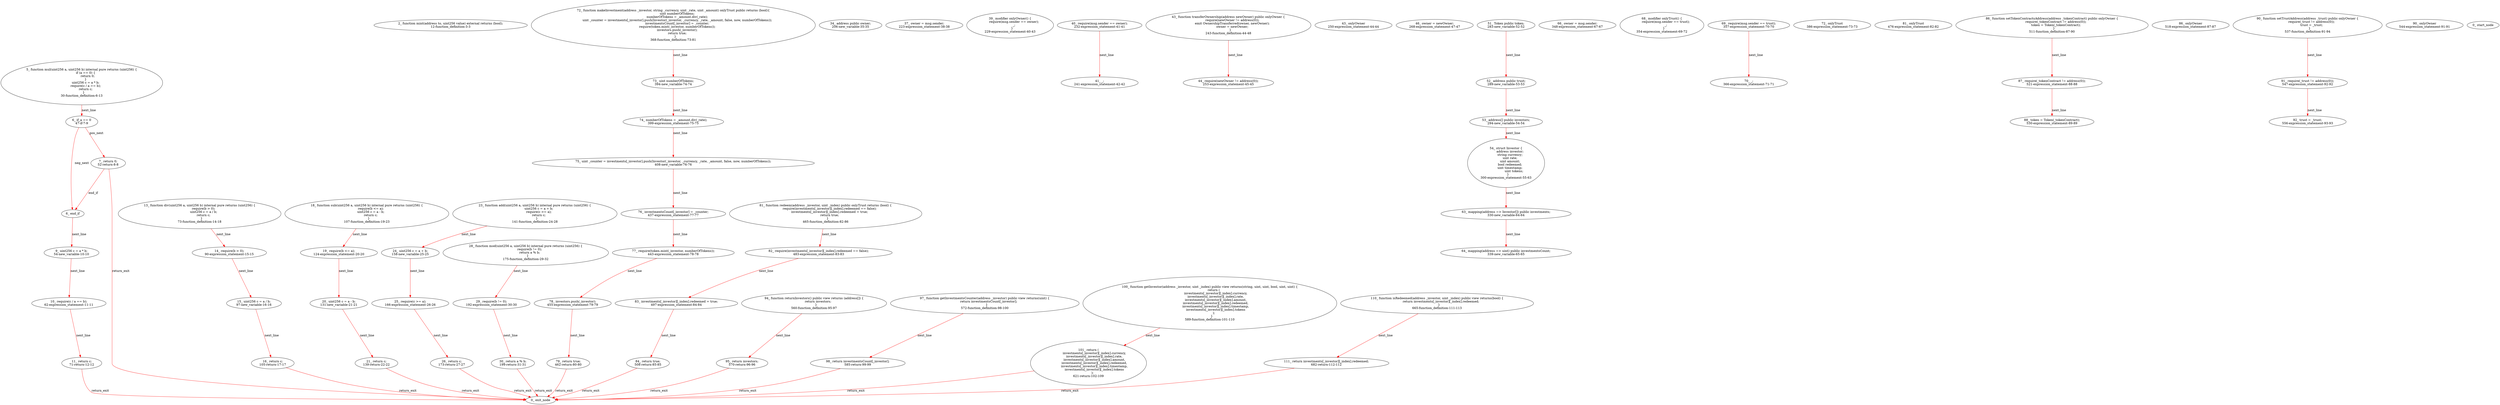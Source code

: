 digraph  {
12 [label="2_ function mint(address to, uint256 value) external returns (bool);\n12-function_definition-3-3", method="mint(address to,uint256 value)", type_label=function_definition];
30 [label="5_ function mul(uint256 a, uint256 b) internal pure returns (uint256) {\n        if (a == 0) {\n            return 0;\n        }\n        uint256 c = a * b;\n        require(c / a == b);\n        return c;\n    }\n30-function_definition-6-13", method="mul(uint256 a,uint256 b)", type_label=function_definition];
47 [label="6_ if_a == 0\n47-if-7-9", method="mul(uint256 a,uint256 b)", type_label=if];
732 [label="6_ end_if", method="mul(uint256 a,uint256 b)", type_label=end_if];
52 [label="7_ return 0;\n52-return-8-8", method="mul(uint256 a,uint256 b)", type_label=return];
54 [label="9_ uint256 c = a * b;\n54-new_variable-10-10", method="mul(uint256 a,uint256 b)", type_label=new_variable];
62 [label="10_ require(c / a == b);\n62-expression_statement-11-11", method="mul(uint256 a,uint256 b)", type_label=expression_statement];
71 [label="11_ return c;\n71-return-12-12", method="mul(uint256 a,uint256 b)", type_label=return];
73 [label="13_ function div(uint256 a, uint256 b) internal pure returns (uint256) {\n        require(b > 0);\n        uint256 c = a / b;\n        return c;\n    }\n73-function_definition-14-18", method="div(uint256 a,uint256 b)", type_label=function_definition];
90 [label="14_ require(b > 0);\n90-expression_statement-15-15", method="div(uint256 a,uint256 b)", type_label=expression_statement];
97 [label="15_ uint256 c = a / b;\n97-new_variable-16-16", method="div(uint256 a,uint256 b)", type_label=new_variable];
105 [label="16_ return c;\n105-return-17-17", method="div(uint256 a,uint256 b)", type_label=return];
107 [label="18_ function sub(uint256 a, uint256 b) internal pure returns (uint256) {\n        require(b <= a);\n        uint256 c = a - b;\n        return c;\n    }\n107-function_definition-19-23", method="sub(uint256 a,uint256 b)", type_label=function_definition];
124 [label="19_ require(b <= a);\n124-expression_statement-20-20", method="sub(uint256 a,uint256 b)", type_label=expression_statement];
131 [label="20_ uint256 c = a - b;\n131-new_variable-21-21", method="sub(uint256 a,uint256 b)", type_label=new_variable];
139 [label="21_ return c;\n139-return-22-22", method="sub(uint256 a,uint256 b)", type_label=return];
141 [label="23_ function add(uint256 a, uint256 b) internal pure returns (uint256) {\n        uint256 c = a + b;\n        require(c >= a);\n        return c;\n    }\n141-function_definition-24-28", method="add(uint256 a,uint256 b)", type_label=function_definition];
158 [label="24_ uint256 c = a + b;\n158-new_variable-25-25", method="add(uint256 a,uint256 b)", type_label=new_variable];
166 [label="25_ require(c >= a);\n166-expression_statement-26-26", method="add(uint256 a,uint256 b)", type_label=expression_statement];
173 [label="26_ return c;\n173-return-27-27", method="add(uint256 a,uint256 b)", type_label=return];
175 [label="28_ function mod(uint256 a, uint256 b) internal pure returns (uint256) {\n        require(b != 0);\n        return a % b;\n    }\n175-function_definition-29-32", method="mod(uint256 a,uint256 b)", type_label=function_definition];
192 [label="29_ require(b != 0);\n192-expression_statement-30-30", method="mod(uint256 a,uint256 b)", type_label=expression_statement];
199 [label="30_ return a % b;\n199-return-31-31", method="mod(uint256 a,uint256 b)", type_label=return];
206 [label="34_ address public owner;\n206-new_variable-35-35", method="", type_label=new_variable];
223 [label="37_ owner = msg.sender;\n223-expression_statement-38-38", method="", type_label=expression_statement];
229 [label="39_ modifier onlyOwner() {\n        require(msg.sender == owner);\n        _;\n    }\n229-expression_statement-40-43", method="", type_label=expression_statement];
232 [label="40_ require(msg.sender == owner);\n232-expression_statement-41-41", method="", type_label=expression_statement];
241 [label="41_ _;\n241-expression_statement-42-42", method="", type_label=expression_statement];
243 [label="43_ function transferOwnership(address newOwner) public onlyOwner {\n        require(newOwner != address(0));\n        emit OwnershipTransferred(owner, newOwner);\n        owner = newOwner;\n    }\n243-function_definition-44-48", method="transferOwnership(address newOwner)", type_label=function_definition];
250 [label="43_ onlyOwner\n250-expression_statement-44-44", method="transferOwnership(address newOwner)", type_label=expression_statement];
253 [label="44_ require(newOwner != address(0));\n253-expression_statement-45-45", method="transferOwnership(address newOwner)", type_label=expression_statement];
268 [label="46_ owner = newOwner;\n268-expression_statement-47-47", method="transferOwnership(address newOwner)", type_label=expression_statement];
283 [label="51_ Token public token;\n283-new_variable-52-52", method="", type_label=new_variable];
289 [label="52_ address public trust;\n289-new_variable-53-53", method="", type_label=new_variable];
294 [label="53_ address[] public investors;\n294-new_variable-54-54", method="", type_label=new_variable];
300 [label="54_ struct Investor {\n        address investor;\n        string currency;\n        uint rate;\n        uint amount;\n        bool redeemed;\n        uint timestamp;\n		uint tokens;\n    }\n300-expression_statement-55-63", method="Investor()", type_label=expression_statement];
330 [label="63_ mapping(address => Investor[]) public investments;\n330-new_variable-64-64", method="", type_label=new_variable];
339 [label="64_ mapping(address => uint) public investmentsCount;\n339-new_variable-65-65", method="", type_label=new_variable];
348 [label="66_ owner = msg.sender;\n348-expression_statement-67-67", method="", type_label=expression_statement];
354 [label="68_ modifier onlyTrust() {\n        require(msg.sender == trust);\n        _;\n    }\n354-expression_statement-69-72", method="", type_label=expression_statement];
357 [label="69_ require(msg.sender == trust);\n357-expression_statement-70-70", method="", type_label=expression_statement];
366 [label="70_ _;\n366-expression_statement-71-71", method="", type_label=expression_statement];
368 [label="72_ function makeInvestment(address _investor, string _currency, uint _rate, uint _amount) onlyTrust public returns (bool){\n        uint numberOfTokens;\n        numberOfTokens = _amount.div(_rate);\n        uint _counter = investments[_investor].push(Investor(_investor, _currency, _rate, _amount, false, now, numberOfTokens));\n        investmentsCount[_investor] = _counter;\n        require(token.mint(_investor, numberOfTokens));\n        investors.push(_investor);\n        return true;\n    }\n368-function_definition-73-81", method="makeInvestment(address _investor,string _currency,uint _rate,uint _amount)", type_label=function_definition];
386 [label="72_ onlyTrust\n386-expression_statement-73-73", method="makeInvestment(address _investor,string _currency,uint _rate,uint _amount)", type_label=expression_statement];
394 [label="73_ uint numberOfTokens;\n394-new_variable-74-74", method="makeInvestment(address _investor,string _currency,uint _rate,uint _amount)", type_label=new_variable];
399 [label="74_ numberOfTokens = _amount.div(_rate);\n399-expression_statement-75-75", method="makeInvestment(address _investor,string _currency,uint _rate,uint _amount)", type_label=expression_statement];
408 [label="75_ uint _counter = investments[_investor].push(Investor(_investor, _currency, _rate, _amount, false, now, numberOfTokens));\n408-new_variable-76-76", method="makeInvestment(address _investor,string _currency,uint _rate,uint _amount)", type_label=new_variable];
437 [label="76_ investmentsCount[_investor] = _counter;\n437-expression_statement-77-77", method="makeInvestment(address _investor,string _currency,uint _rate,uint _amount)", type_label=expression_statement];
443 [label="77_ require(token.mint(_investor, numberOfTokens));\n443-expression_statement-78-78", method="makeInvestment(address _investor,string _currency,uint _rate,uint _amount)", type_label=expression_statement];
455 [label="78_ investors.push(_investor);\n455-expression_statement-79-79", method="makeInvestment(address _investor,string _currency,uint _rate,uint _amount)", type_label=expression_statement];
462 [label="79_ return true;\n462-return-80-80", method="makeInvestment(address _investor,string _currency,uint _rate,uint _amount)", type_label=return];
465 [label="81_ function redeem(address _investor, uint _index) public onlyTrust returns (bool) {\n        require(investments[_investor][_index].redeemed == false);\n        investments[_investor][_index].redeemed = true;\n        return true;\n    }\n465-function_definition-82-86", method="redeem(address _investor,uint _index)", type_label=function_definition];
476 [label="81_ onlyTrust\n476-expression_statement-82-82", method="redeem(address _investor,uint _index)", type_label=expression_statement];
483 [label="82_ require(investments[_investor][_index].redeemed == false);\n483-expression_statement-83-83", method="redeem(address _investor,uint _index)", type_label=expression_statement];
497 [label="83_ investments[_investor][_index].redeemed = true;\n497-expression_statement-84-84", method="redeem(address _investor,uint _index)", type_label=expression_statement];
508 [label="84_ return true;\n508-return-85-85", method="redeem(address _investor,uint _index)", type_label=return];
511 [label="86_ function setTokenContractsAddress(address _tokenContract) public onlyOwner {\n        require(_tokenContract != address(0));\n        token = Token(_tokenContract);\n    }\n511-function_definition-87-90", method="setTokenContractsAddress(address _tokenContract)", type_label=function_definition];
518 [label="86_ onlyOwner\n518-expression_statement-87-87", method="setTokenContractsAddress(address _tokenContract)", type_label=expression_statement];
521 [label="87_ require(_tokenContract != address(0));\n521-expression_statement-88-88", method="setTokenContractsAddress(address _tokenContract)", type_label=expression_statement];
530 [label="88_ token = Token(_tokenContract);\n530-expression_statement-89-89", method="setTokenContractsAddress(address _tokenContract)", type_label=expression_statement];
537 [label="90_ function setTrustAddress(address _trust) public onlyOwner {\n        require(_trust != address(0));\n        trust = _trust;\n    }\n537-function_definition-91-94", method="setTrustAddress(address _trust)", type_label=function_definition];
544 [label="90_ onlyOwner\n544-expression_statement-91-91", method="setTrustAddress(address _trust)", type_label=expression_statement];
547 [label="91_ require(_trust != address(0));\n547-expression_statement-92-92", method="setTrustAddress(address _trust)", type_label=expression_statement];
556 [label="92_ trust = _trust;\n556-expression_statement-93-93", method="setTrustAddress(address _trust)", type_label=expression_statement];
560 [label="94_ function returnInvestors() public view returns (address[]) {\n        return investors;\n    }\n560-function_definition-95-97", method="returnInvestors()", type_label=function_definition];
570 [label="95_ return investors;\n570-return-96-96", method="returnInvestors()", type_label=return];
572 [label="97_ function getInvestmentsCounter(address _investor) public view returns(uint) {\n        return investmentsCount[_investor];\n    }\n572-function_definition-98-100", method="getInvestmentsCounter(address _investor)", type_label=function_definition];
585 [label="98_ return investmentsCount[_investor];\n585-return-99-99", method="getInvestmentsCounter(address _investor)", type_label=return];
589 [label="100_ function getInvestor(address _investor, uint _index) public view returns(string, uint, uint, bool, uint, uint) {\n        return (\n            investments[_investor][_index].currency,\n            investments[_investor][_index].rate,\n            investments[_investor][_index].amount,\n            investments[_investor][_index].redeemed,\n            investments[_investor][_index].timestamp,\n            investments[_investor][_index].tokens\n        );\n    }\n589-function_definition-101-110", method="getInvestor(address _investor,uint _index)", type_label=function_definition];
621 [label="101_ return (\n            investments[_investor][_index].currency,\n            investments[_investor][_index].rate,\n            investments[_investor][_index].amount,\n            investments[_investor][_index].redeemed,\n            investments[_investor][_index].timestamp,\n            investments[_investor][_index].tokens\n        );\n621-return-102-109", method="getInvestor(address _investor,uint _index)", type_label=return];
665 [label="110_ function isRedeemed(address _investor, uint _index) public view returns(bool) {\n        return investments[_investor][_index].redeemed;\n    }\n665-function_definition-111-113", method="isRedeemed(address _investor,uint _index)", type_label=function_definition];
682 [label="111_ return investments[_investor][_index].redeemed;\n682-return-112-112", method="isRedeemed(address _investor,uint _index)", type_label=return];
1 [label="0_ start_node", method="", type_label=start];
2 [label="0_ exit_node", method="", type_label=exit];
30 -> 47  [color=red, controlflow_type=next_line, edge_type=CFG_edge, key=0, label=next_line];
47 -> 52  [color=red, controlflow_type=pos_next, edge_type=CFG_edge, key=0, label=pos_next];
47 -> 732  [color=red, controlflow_type=neg_next, edge_type=CFG_edge, key=0, label=neg_next];
732 -> 54  [color=red, controlflow_type=next_line, edge_type=CFG_edge, key=0, label=next_line];
52 -> 732  [color=red, controlflow_type=end_if, edge_type=CFG_edge, key=0, label=end_if];
52 -> 2  [color=red, controlflow_type=return_exit, edge_type=CFG_edge, key=0, label=return_exit];
54 -> 62  [color=red, controlflow_type=next_line, edge_type=CFG_edge, key=0, label=next_line];
62 -> 71  [color=red, controlflow_type=next_line, edge_type=CFG_edge, key=0, label=next_line];
71 -> 2  [color=red, controlflow_type=return_exit, edge_type=CFG_edge, key=0, label=return_exit];
73 -> 90  [color=red, controlflow_type=next_line, edge_type=CFG_edge, key=0, label=next_line];
90 -> 97  [color=red, controlflow_type=next_line, edge_type=CFG_edge, key=0, label=next_line];
97 -> 105  [color=red, controlflow_type=next_line, edge_type=CFG_edge, key=0, label=next_line];
105 -> 2  [color=red, controlflow_type=return_exit, edge_type=CFG_edge, key=0, label=return_exit];
107 -> 124  [color=red, controlflow_type=next_line, edge_type=CFG_edge, key=0, label=next_line];
124 -> 131  [color=red, controlflow_type=next_line, edge_type=CFG_edge, key=0, label=next_line];
131 -> 139  [color=red, controlflow_type=next_line, edge_type=CFG_edge, key=0, label=next_line];
139 -> 2  [color=red, controlflow_type=return_exit, edge_type=CFG_edge, key=0, label=return_exit];
141 -> 158  [color=red, controlflow_type=next_line, edge_type=CFG_edge, key=0, label=next_line];
158 -> 166  [color=red, controlflow_type=next_line, edge_type=CFG_edge, key=0, label=next_line];
166 -> 173  [color=red, controlflow_type=next_line, edge_type=CFG_edge, key=0, label=next_line];
173 -> 2  [color=red, controlflow_type=return_exit, edge_type=CFG_edge, key=0, label=return_exit];
175 -> 192  [color=red, controlflow_type=next_line, edge_type=CFG_edge, key=0, label=next_line];
192 -> 199  [color=red, controlflow_type=next_line, edge_type=CFG_edge, key=0, label=next_line];
199 -> 2  [color=red, controlflow_type=return_exit, edge_type=CFG_edge, key=0, label=return_exit];
232 -> 241  [color=red, controlflow_type=next_line, edge_type=CFG_edge, key=0, label=next_line];
243 -> 253  [color=red, controlflow_type=next_line, edge_type=CFG_edge, key=0, label=next_line];
283 -> 289  [color=red, controlflow_type=next_line, edge_type=CFG_edge, key=0, label=next_line];
289 -> 294  [color=red, controlflow_type=next_line, edge_type=CFG_edge, key=0, label=next_line];
294 -> 300  [color=red, controlflow_type=next_line, edge_type=CFG_edge, key=0, label=next_line];
300 -> 330  [color=red, controlflow_type=next_line, edge_type=CFG_edge, key=0, label=next_line];
330 -> 339  [color=red, controlflow_type=next_line, edge_type=CFG_edge, key=0, label=next_line];
357 -> 366  [color=red, controlflow_type=next_line, edge_type=CFG_edge, key=0, label=next_line];
368 -> 394  [color=red, controlflow_type=next_line, edge_type=CFG_edge, key=0, label=next_line];
394 -> 399  [color=red, controlflow_type=next_line, edge_type=CFG_edge, key=0, label=next_line];
399 -> 408  [color=red, controlflow_type=next_line, edge_type=CFG_edge, key=0, label=next_line];
408 -> 437  [color=red, controlflow_type=next_line, edge_type=CFG_edge, key=0, label=next_line];
437 -> 443  [color=red, controlflow_type=next_line, edge_type=CFG_edge, key=0, label=next_line];
443 -> 455  [color=red, controlflow_type=next_line, edge_type=CFG_edge, key=0, label=next_line];
455 -> 462  [color=red, controlflow_type=next_line, edge_type=CFG_edge, key=0, label=next_line];
462 -> 2  [color=red, controlflow_type=return_exit, edge_type=CFG_edge, key=0, label=return_exit];
465 -> 483  [color=red, controlflow_type=next_line, edge_type=CFG_edge, key=0, label=next_line];
483 -> 497  [color=red, controlflow_type=next_line, edge_type=CFG_edge, key=0, label=next_line];
497 -> 508  [color=red, controlflow_type=next_line, edge_type=CFG_edge, key=0, label=next_line];
508 -> 2  [color=red, controlflow_type=return_exit, edge_type=CFG_edge, key=0, label=return_exit];
511 -> 521  [color=red, controlflow_type=next_line, edge_type=CFG_edge, key=0, label=next_line];
521 -> 530  [color=red, controlflow_type=next_line, edge_type=CFG_edge, key=0, label=next_line];
537 -> 547  [color=red, controlflow_type=next_line, edge_type=CFG_edge, key=0, label=next_line];
547 -> 556  [color=red, controlflow_type=next_line, edge_type=CFG_edge, key=0, label=next_line];
560 -> 570  [color=red, controlflow_type=next_line, edge_type=CFG_edge, key=0, label=next_line];
570 -> 2  [color=red, controlflow_type=return_exit, edge_type=CFG_edge, key=0, label=return_exit];
572 -> 585  [color=red, controlflow_type=next_line, edge_type=CFG_edge, key=0, label=next_line];
585 -> 2  [color=red, controlflow_type=return_exit, edge_type=CFG_edge, key=0, label=return_exit];
589 -> 621  [color=red, controlflow_type=next_line, edge_type=CFG_edge, key=0, label=next_line];
621 -> 2  [color=red, controlflow_type=return_exit, edge_type=CFG_edge, key=0, label=return_exit];
665 -> 682  [color=red, controlflow_type=next_line, edge_type=CFG_edge, key=0, label=next_line];
682 -> 2  [color=red, controlflow_type=return_exit, edge_type=CFG_edge, key=0, label=return_exit];
}
